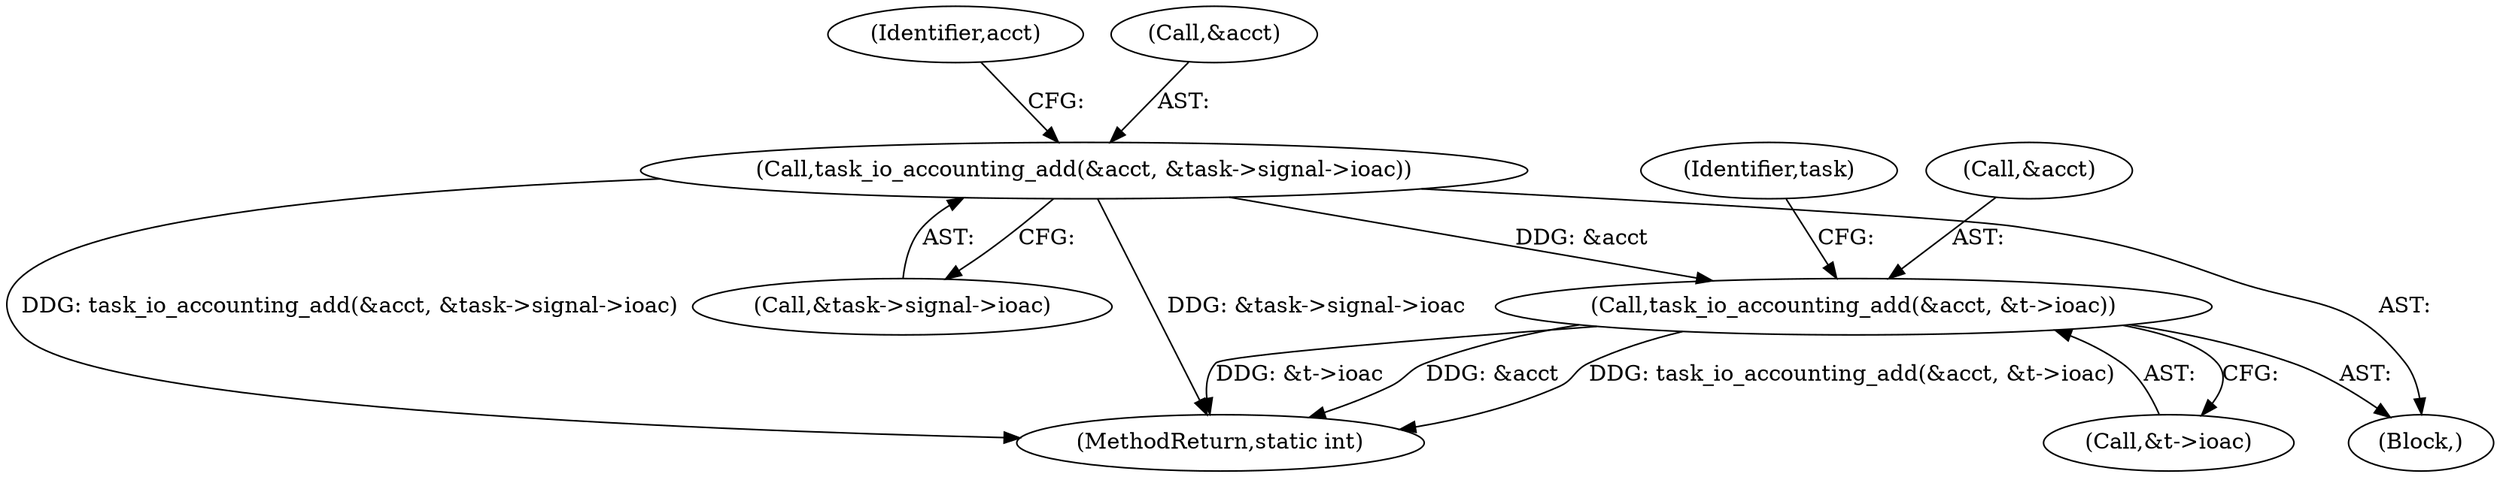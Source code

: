 digraph "0_linux_1d1221f375c94ef961ba8574ac4f85c8870ddd51@pointer" {
"1000141" [label="(Call,task_io_accounting_add(&acct, &t->ioac))"];
"1000132" [label="(Call,task_io_accounting_add(&acct, &task->signal->ioac))"];
"1000141" [label="(Call,task_io_accounting_add(&acct, &t->ioac))"];
"1000127" [label="(Block,)"];
"1000144" [label="(Call,&t->ioac)"];
"1000149" [label="(Identifier,task)"];
"1000143" [label="(Identifier,acct)"];
"1000135" [label="(Call,&task->signal->ioac)"];
"1000142" [label="(Call,&acct)"];
"1000191" [label="(MethodReturn,static int)"];
"1000132" [label="(Call,task_io_accounting_add(&acct, &task->signal->ioac))"];
"1000133" [label="(Call,&acct)"];
"1000141" -> "1000127"  [label="AST: "];
"1000141" -> "1000144"  [label="CFG: "];
"1000142" -> "1000141"  [label="AST: "];
"1000144" -> "1000141"  [label="AST: "];
"1000149" -> "1000141"  [label="CFG: "];
"1000141" -> "1000191"  [label="DDG: &acct"];
"1000141" -> "1000191"  [label="DDG: task_io_accounting_add(&acct, &t->ioac)"];
"1000141" -> "1000191"  [label="DDG: &t->ioac"];
"1000132" -> "1000141"  [label="DDG: &acct"];
"1000132" -> "1000127"  [label="AST: "];
"1000132" -> "1000135"  [label="CFG: "];
"1000133" -> "1000132"  [label="AST: "];
"1000135" -> "1000132"  [label="AST: "];
"1000143" -> "1000132"  [label="CFG: "];
"1000132" -> "1000191"  [label="DDG: task_io_accounting_add(&acct, &task->signal->ioac)"];
"1000132" -> "1000191"  [label="DDG: &task->signal->ioac"];
}
